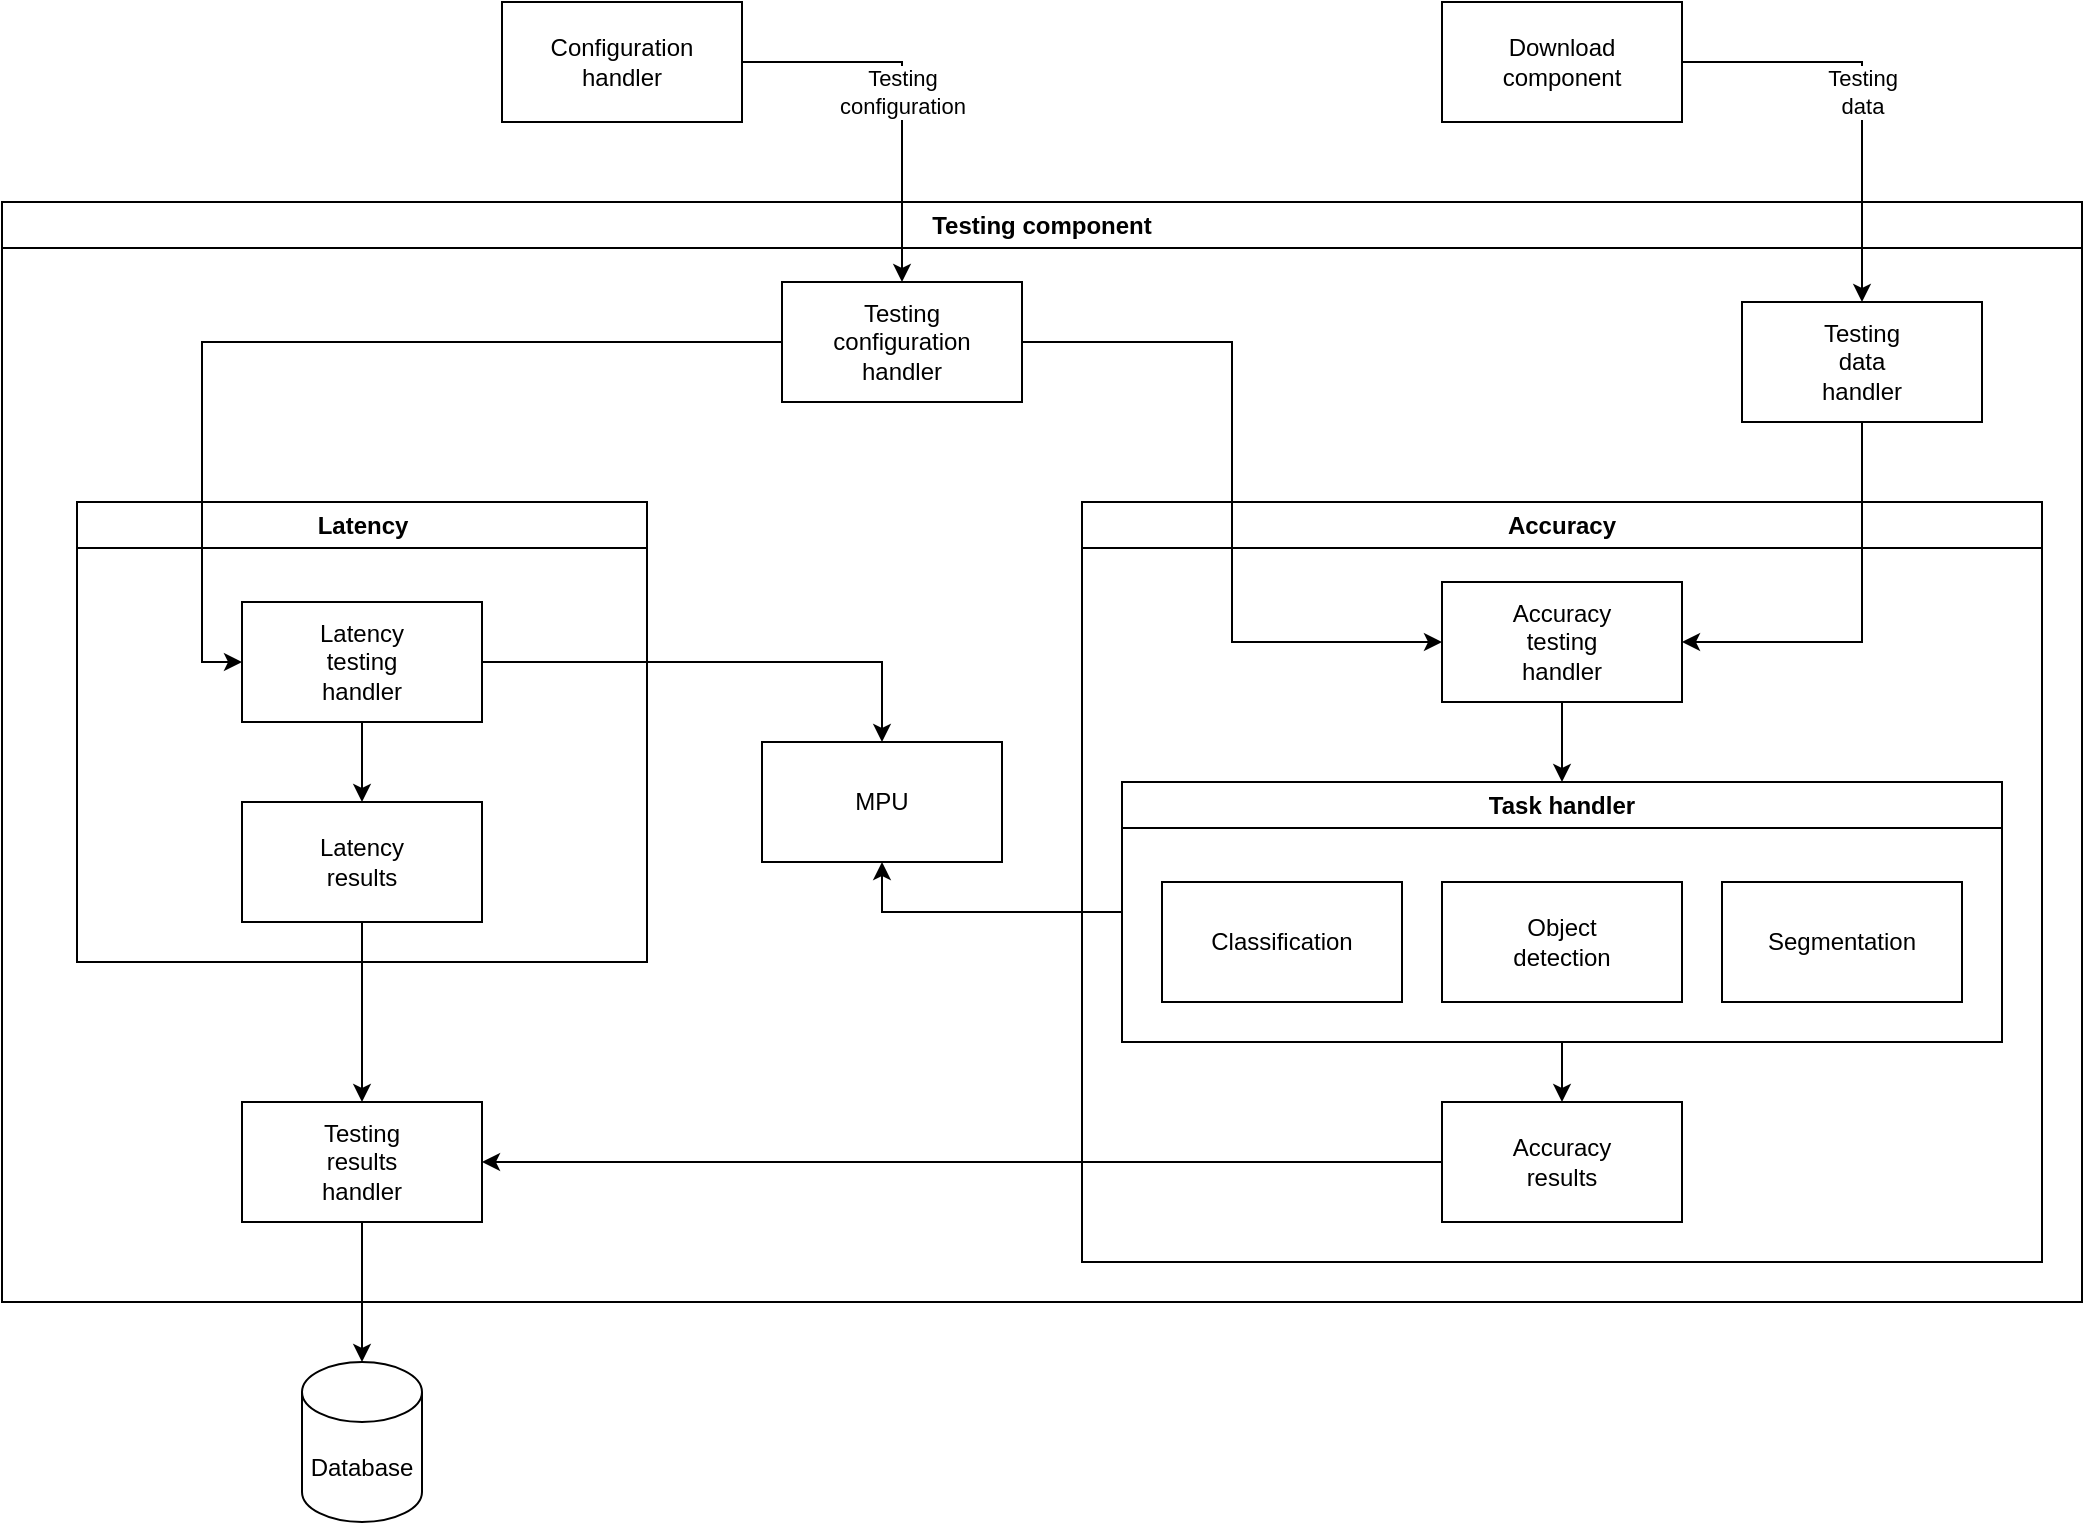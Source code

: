 <mxfile version="25.0.1">
  <diagram name="Page-1" id="eiVfjTH3touZLWz6EHQY">
    <mxGraphModel dx="1960" dy="881" grid="1" gridSize="10" guides="1" tooltips="1" connect="1" arrows="1" fold="1" page="1" pageScale="1" pageWidth="850" pageHeight="1100" math="0" shadow="0">
      <root>
        <mxCell id="0" />
        <mxCell id="1" parent="0" />
        <mxCell id="tyjR8he37Etmvqs3X0Is-69" value="Testing component" style="swimlane;whiteSpace=wrap;html=1;" vertex="1" parent="1">
          <mxGeometry x="260" y="440" width="1040" height="550" as="geometry" />
        </mxCell>
        <mxCell id="tyjR8he37Etmvqs3X0Is-70" value="Latency" style="swimlane;whiteSpace=wrap;html=1;startSize=23;" vertex="1" parent="tyjR8he37Etmvqs3X0Is-69">
          <mxGeometry x="37.5" y="150" width="285" height="230" as="geometry" />
        </mxCell>
        <mxCell id="tyjR8he37Etmvqs3X0Is-84" style="edgeStyle=orthogonalEdgeStyle;rounded=0;orthogonalLoop=1;jettySize=auto;html=1;" edge="1" parent="tyjR8he37Etmvqs3X0Is-70" source="tyjR8he37Etmvqs3X0Is-81" target="tyjR8he37Etmvqs3X0Is-83">
          <mxGeometry relative="1" as="geometry" />
        </mxCell>
        <mxCell id="tyjR8he37Etmvqs3X0Is-81" value="Latency&lt;div&gt;testing&lt;/div&gt;&lt;div&gt;handler&lt;/div&gt;" style="rounded=0;whiteSpace=wrap;html=1;" vertex="1" parent="tyjR8he37Etmvqs3X0Is-70">
          <mxGeometry x="82.5" y="50" width="120" height="60" as="geometry" />
        </mxCell>
        <mxCell id="tyjR8he37Etmvqs3X0Is-83" value="Latency&lt;div&gt;results&lt;/div&gt;" style="rounded=0;whiteSpace=wrap;html=1;" vertex="1" parent="tyjR8he37Etmvqs3X0Is-70">
          <mxGeometry x="82.5" y="150" width="120" height="60" as="geometry" />
        </mxCell>
        <mxCell id="tyjR8he37Etmvqs3X0Is-71" value="Accuracy" style="swimlane;whiteSpace=wrap;html=1;startSize=23;" vertex="1" parent="tyjR8he37Etmvqs3X0Is-69">
          <mxGeometry x="540" y="150" width="480" height="380" as="geometry" />
        </mxCell>
        <mxCell id="tyjR8he37Etmvqs3X0Is-96" style="edgeStyle=orthogonalEdgeStyle;rounded=0;orthogonalLoop=1;jettySize=auto;html=1;" edge="1" parent="tyjR8he37Etmvqs3X0Is-71" source="tyjR8he37Etmvqs3X0Is-85" target="tyjR8he37Etmvqs3X0Is-92">
          <mxGeometry relative="1" as="geometry" />
        </mxCell>
        <mxCell id="tyjR8he37Etmvqs3X0Is-85" value="Accuracy&lt;div&gt;testing&lt;/div&gt;&lt;div&gt;handler&lt;/div&gt;" style="rounded=0;whiteSpace=wrap;html=1;" vertex="1" parent="tyjR8he37Etmvqs3X0Is-71">
          <mxGeometry x="180" y="40" width="120" height="60" as="geometry" />
        </mxCell>
        <mxCell id="tyjR8he37Etmvqs3X0Is-99" style="edgeStyle=orthogonalEdgeStyle;rounded=0;orthogonalLoop=1;jettySize=auto;html=1;exitX=0.5;exitY=1;exitDx=0;exitDy=0;" edge="1" parent="tyjR8he37Etmvqs3X0Is-71" source="tyjR8he37Etmvqs3X0Is-92" target="tyjR8he37Etmvqs3X0Is-98">
          <mxGeometry relative="1" as="geometry" />
        </mxCell>
        <mxCell id="tyjR8he37Etmvqs3X0Is-92" value="Task handler" style="swimlane;whiteSpace=wrap;html=1;startSize=23;" vertex="1" parent="tyjR8he37Etmvqs3X0Is-71">
          <mxGeometry x="20" y="140" width="440" height="130" as="geometry" />
        </mxCell>
        <mxCell id="tyjR8he37Etmvqs3X0Is-93" value="Classification" style="rounded=0;whiteSpace=wrap;html=1;" vertex="1" parent="tyjR8he37Etmvqs3X0Is-92">
          <mxGeometry x="20" y="50" width="120" height="60" as="geometry" />
        </mxCell>
        <mxCell id="tyjR8he37Etmvqs3X0Is-94" value="Object&lt;div&gt;detection&lt;/div&gt;" style="rounded=0;whiteSpace=wrap;html=1;" vertex="1" parent="tyjR8he37Etmvqs3X0Is-92">
          <mxGeometry x="160" y="50" width="120" height="60" as="geometry" />
        </mxCell>
        <mxCell id="tyjR8he37Etmvqs3X0Is-95" value="Segmentation" style="rounded=0;whiteSpace=wrap;html=1;" vertex="1" parent="tyjR8he37Etmvqs3X0Is-92">
          <mxGeometry x="300" y="50" width="120" height="60" as="geometry" />
        </mxCell>
        <mxCell id="tyjR8he37Etmvqs3X0Is-98" value="Accuracy&lt;div&gt;results&lt;/div&gt;" style="rounded=0;whiteSpace=wrap;html=1;" vertex="1" parent="tyjR8he37Etmvqs3X0Is-71">
          <mxGeometry x="180" y="300" width="120" height="60" as="geometry" />
        </mxCell>
        <mxCell id="tyjR8he37Etmvqs3X0Is-107" style="edgeStyle=orthogonalEdgeStyle;rounded=0;orthogonalLoop=1;jettySize=auto;html=1;entryX=0;entryY=0.5;entryDx=0;entryDy=0;" edge="1" parent="tyjR8he37Etmvqs3X0Is-69" source="tyjR8he37Etmvqs3X0Is-79" target="tyjR8he37Etmvqs3X0Is-81">
          <mxGeometry relative="1" as="geometry" />
        </mxCell>
        <mxCell id="tyjR8he37Etmvqs3X0Is-108" style="edgeStyle=orthogonalEdgeStyle;rounded=0;orthogonalLoop=1;jettySize=auto;html=1;entryX=0;entryY=0.5;entryDx=0;entryDy=0;" edge="1" parent="tyjR8he37Etmvqs3X0Is-69" source="tyjR8he37Etmvqs3X0Is-79" target="tyjR8he37Etmvqs3X0Is-85">
          <mxGeometry relative="1" as="geometry" />
        </mxCell>
        <mxCell id="tyjR8he37Etmvqs3X0Is-79" value="Testing&lt;div&gt;configuration&lt;/div&gt;&lt;div&gt;handler&lt;/div&gt;" style="rounded=0;whiteSpace=wrap;html=1;" vertex="1" parent="tyjR8he37Etmvqs3X0Is-69">
          <mxGeometry x="390" y="40" width="120" height="60" as="geometry" />
        </mxCell>
        <mxCell id="tyjR8he37Etmvqs3X0Is-72" value="MPU" style="rounded=0;whiteSpace=wrap;html=1;" vertex="1" parent="tyjR8he37Etmvqs3X0Is-69">
          <mxGeometry x="380" y="270" width="120" height="60" as="geometry" />
        </mxCell>
        <mxCell id="tyjR8he37Etmvqs3X0Is-100" value="Testing&lt;div&gt;results&lt;/div&gt;&lt;div&gt;handler&lt;/div&gt;" style="rounded=0;whiteSpace=wrap;html=1;" vertex="1" parent="tyjR8he37Etmvqs3X0Is-69">
          <mxGeometry x="120" y="450" width="120" height="60" as="geometry" />
        </mxCell>
        <mxCell id="tyjR8he37Etmvqs3X0Is-101" style="edgeStyle=orthogonalEdgeStyle;rounded=0;orthogonalLoop=1;jettySize=auto;html=1;exitX=0;exitY=0.5;exitDx=0;exitDy=0;" edge="1" parent="tyjR8he37Etmvqs3X0Is-69" source="tyjR8he37Etmvqs3X0Is-98" target="tyjR8he37Etmvqs3X0Is-100">
          <mxGeometry relative="1" as="geometry" />
        </mxCell>
        <mxCell id="tyjR8he37Etmvqs3X0Is-102" style="edgeStyle=orthogonalEdgeStyle;rounded=0;orthogonalLoop=1;jettySize=auto;html=1;exitX=0.5;exitY=1;exitDx=0;exitDy=0;" edge="1" parent="tyjR8he37Etmvqs3X0Is-69" source="tyjR8he37Etmvqs3X0Is-83" target="tyjR8he37Etmvqs3X0Is-100">
          <mxGeometry relative="1" as="geometry" />
        </mxCell>
        <mxCell id="tyjR8he37Etmvqs3X0Is-109" style="edgeStyle=orthogonalEdgeStyle;rounded=0;orthogonalLoop=1;jettySize=auto;html=1;exitX=1;exitY=0.5;exitDx=0;exitDy=0;entryX=0.5;entryY=0;entryDx=0;entryDy=0;" edge="1" parent="tyjR8he37Etmvqs3X0Is-69" source="tyjR8he37Etmvqs3X0Is-81" target="tyjR8he37Etmvqs3X0Is-72">
          <mxGeometry relative="1" as="geometry" />
        </mxCell>
        <mxCell id="tyjR8he37Etmvqs3X0Is-110" style="edgeStyle=orthogonalEdgeStyle;rounded=0;orthogonalLoop=1;jettySize=auto;html=1;exitX=0;exitY=0.5;exitDx=0;exitDy=0;entryX=0.5;entryY=1;entryDx=0;entryDy=0;" edge="1" parent="tyjR8he37Etmvqs3X0Is-69" source="tyjR8he37Etmvqs3X0Is-92" target="tyjR8he37Etmvqs3X0Is-72">
          <mxGeometry relative="1" as="geometry" />
        </mxCell>
        <mxCell id="tyjR8he37Etmvqs3X0Is-73" value="Database" style="shape=cylinder3;whiteSpace=wrap;html=1;boundedLbl=1;backgroundOutline=1;size=15;" vertex="1" parent="1">
          <mxGeometry x="410" y="1020" width="60" height="80" as="geometry" />
        </mxCell>
        <mxCell id="tyjR8he37Etmvqs3X0Is-78" value="Testing&lt;div&gt;configuration&lt;/div&gt;" style="edgeStyle=orthogonalEdgeStyle;rounded=0;orthogonalLoop=1;jettySize=auto;html=1;" edge="1" parent="1" source="tyjR8he37Etmvqs3X0Is-76" target="tyjR8he37Etmvqs3X0Is-79">
          <mxGeometry relative="1" as="geometry" />
        </mxCell>
        <mxCell id="tyjR8he37Etmvqs3X0Is-76" value="Configuration&lt;div&gt;handler&lt;/div&gt;" style="rounded=0;whiteSpace=wrap;html=1;" vertex="1" parent="1">
          <mxGeometry x="510" y="340" width="120" height="60" as="geometry" />
        </mxCell>
        <mxCell id="tyjR8he37Etmvqs3X0Is-103" style="edgeStyle=orthogonalEdgeStyle;rounded=0;orthogonalLoop=1;jettySize=auto;html=1;entryX=0.5;entryY=0;entryDx=0;entryDy=0;entryPerimeter=0;" edge="1" parent="1" source="tyjR8he37Etmvqs3X0Is-100" target="tyjR8he37Etmvqs3X0Is-73">
          <mxGeometry relative="1" as="geometry" />
        </mxCell>
        <mxCell id="tyjR8he37Etmvqs3X0Is-106" style="edgeStyle=orthogonalEdgeStyle;rounded=0;orthogonalLoop=1;jettySize=auto;html=1;entryX=1;entryY=0.5;entryDx=0;entryDy=0;exitX=0.5;exitY=1;exitDx=0;exitDy=0;" edge="1" parent="1" source="tyjR8he37Etmvqs3X0Is-80" target="tyjR8he37Etmvqs3X0Is-85">
          <mxGeometry relative="1" as="geometry" />
        </mxCell>
        <mxCell id="tyjR8he37Etmvqs3X0Is-80" value="Testing&lt;div&gt;data&lt;/div&gt;&lt;div&gt;handler&lt;/div&gt;" style="rounded=0;whiteSpace=wrap;html=1;" vertex="1" parent="1">
          <mxGeometry x="1130" y="490" width="120" height="60" as="geometry" />
        </mxCell>
        <mxCell id="tyjR8he37Etmvqs3X0Is-74" value="Download&lt;div&gt;component&lt;/div&gt;" style="rounded=0;whiteSpace=wrap;html=1;" vertex="1" parent="1">
          <mxGeometry x="980" y="340" width="120" height="60" as="geometry" />
        </mxCell>
        <mxCell id="tyjR8he37Etmvqs3X0Is-77" value="Testing&lt;div&gt;data&lt;/div&gt;" style="edgeStyle=orthogonalEdgeStyle;rounded=0;orthogonalLoop=1;jettySize=auto;html=1;" edge="1" parent="1" source="tyjR8he37Etmvqs3X0Is-74" target="tyjR8he37Etmvqs3X0Is-80">
          <mxGeometry relative="1" as="geometry" />
        </mxCell>
      </root>
    </mxGraphModel>
  </diagram>
</mxfile>

